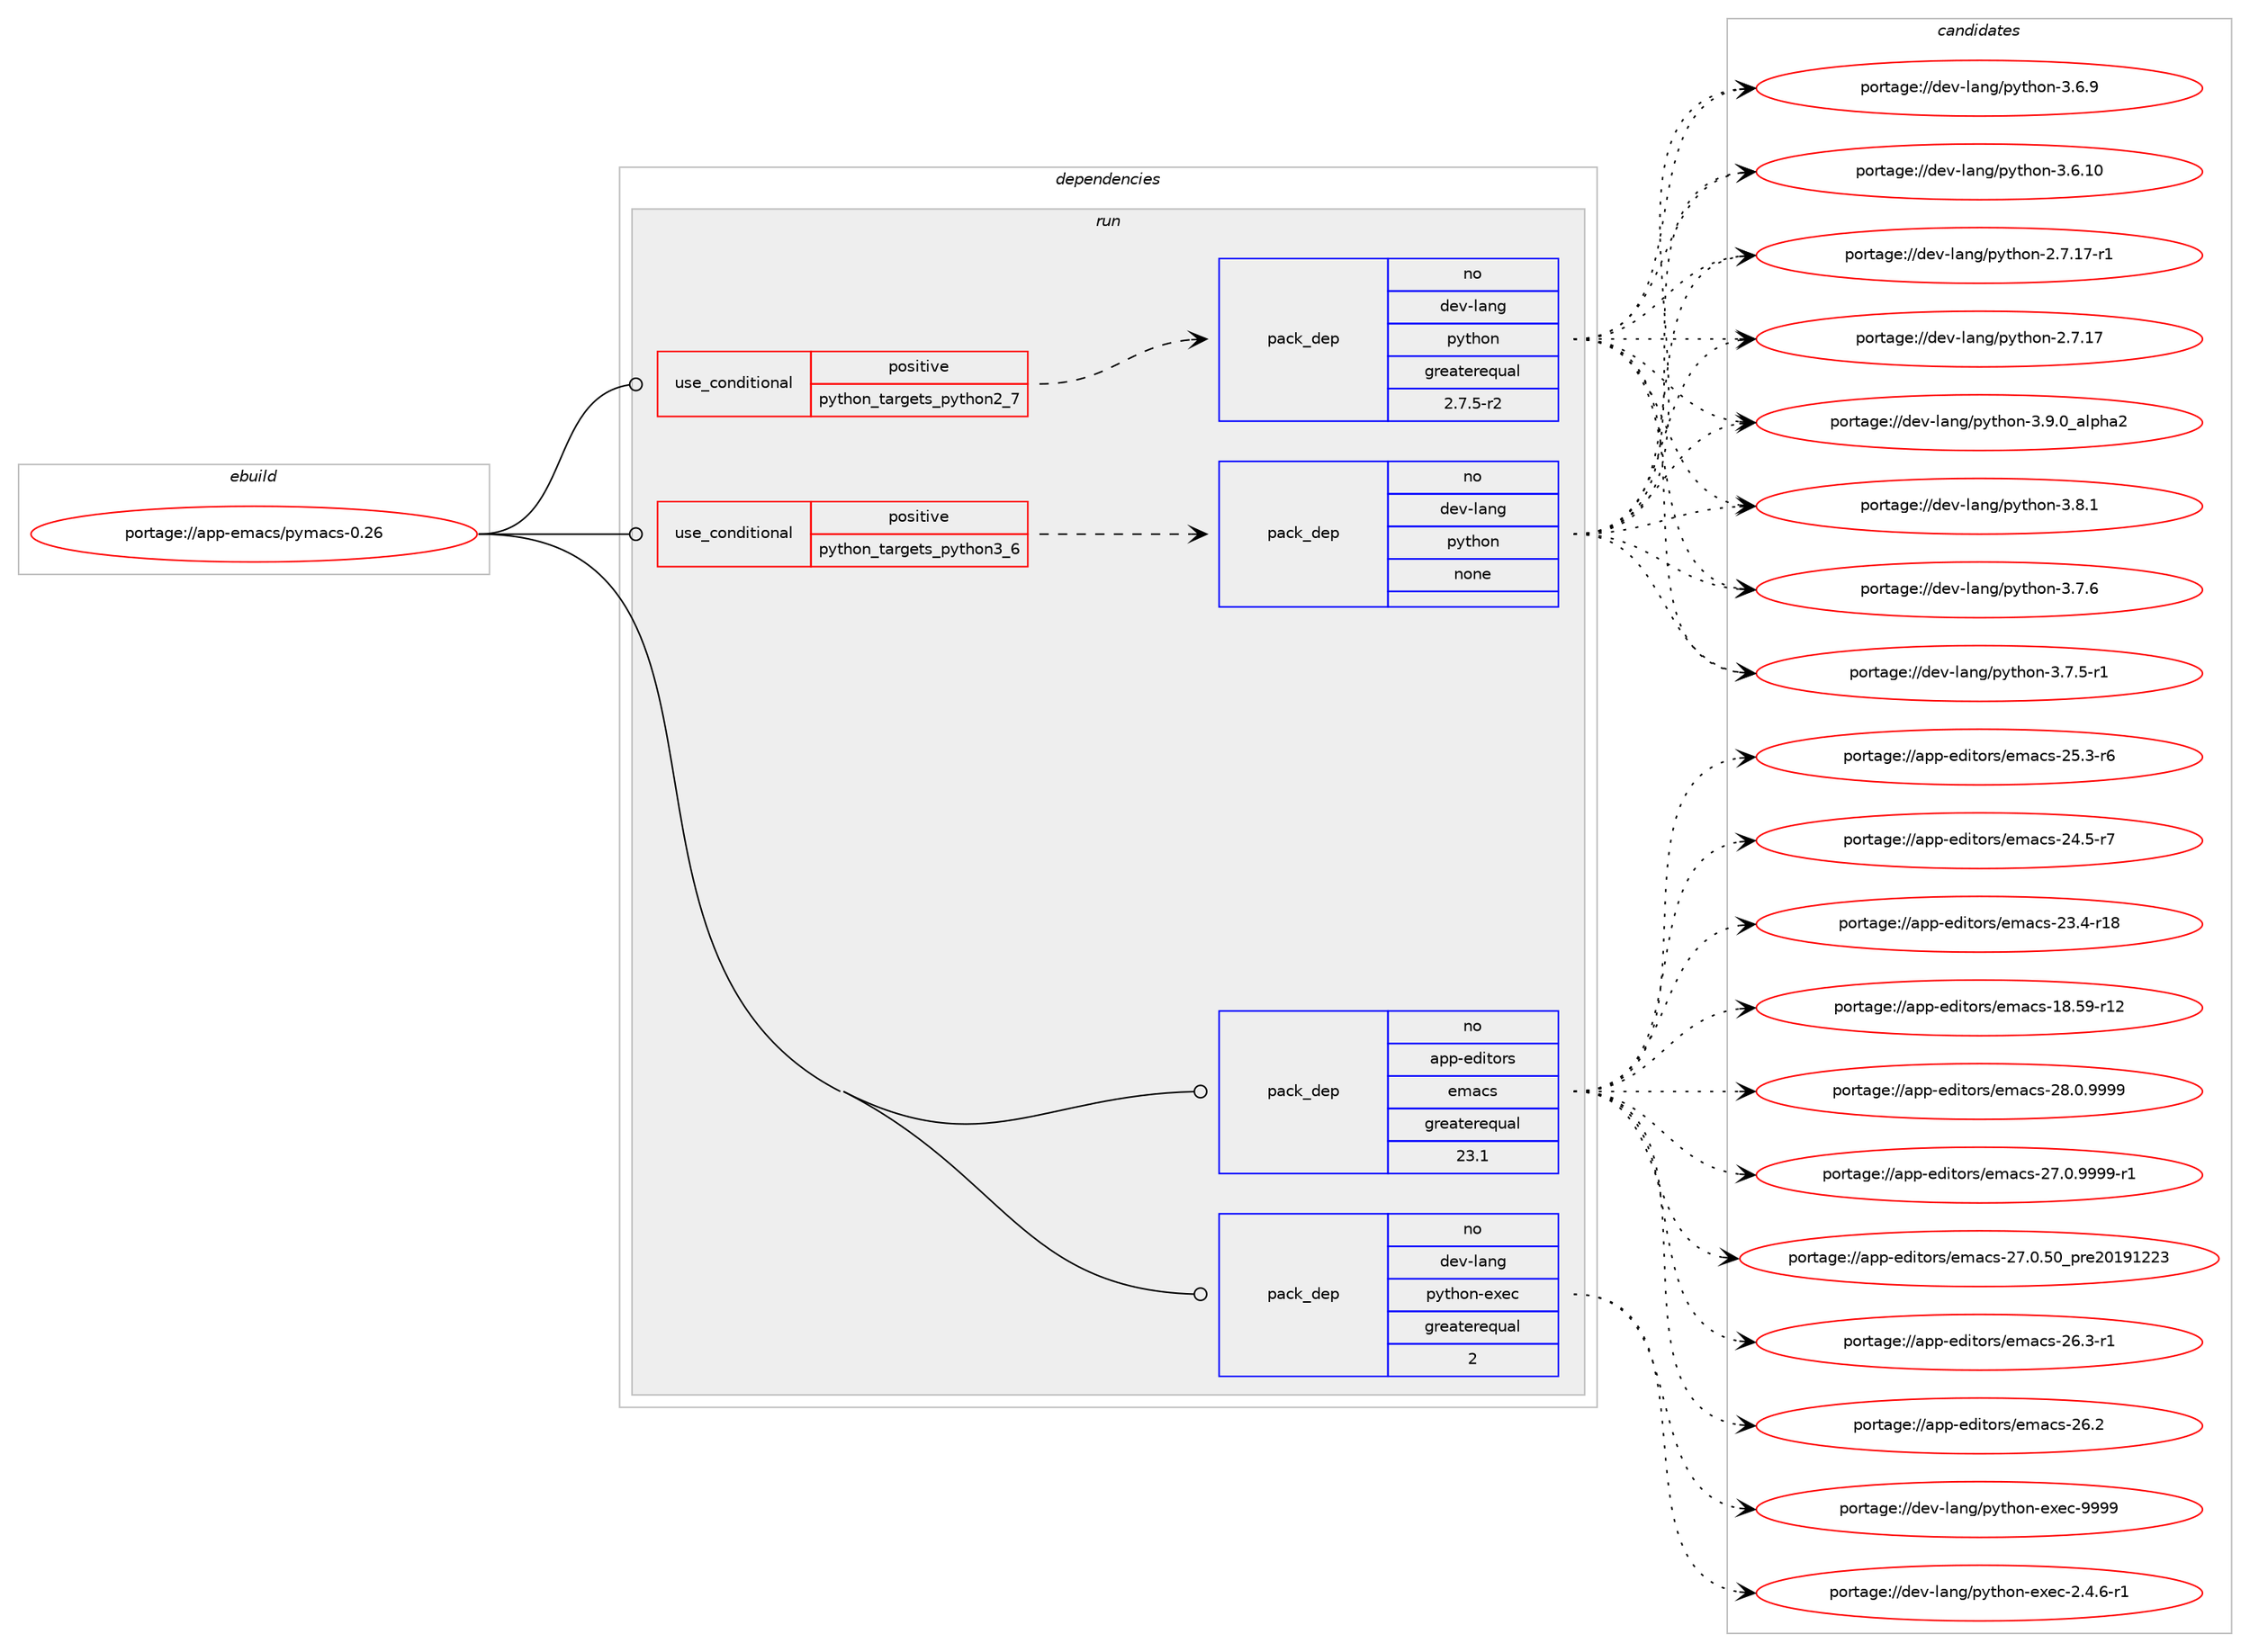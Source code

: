 digraph prolog {

# *************
# Graph options
# *************

newrank=true;
concentrate=true;
compound=true;
graph [rankdir=LR,fontname=Helvetica,fontsize=10,ranksep=1.5];#, ranksep=2.5, nodesep=0.2];
edge  [arrowhead=vee];
node  [fontname=Helvetica,fontsize=10];

# **********
# The ebuild
# **********

subgraph cluster_leftcol {
color=gray;
label=<<i>ebuild</i>>;
id [label="portage://app-emacs/pymacs-0.26", color=red, width=4, href="../app-emacs/pymacs-0.26.svg"];
}

# ****************
# The dependencies
# ****************

subgraph cluster_midcol {
color=gray;
label=<<i>dependencies</i>>;
subgraph cluster_compile {
fillcolor="#eeeeee";
style=filled;
label=<<i>compile</i>>;
}
subgraph cluster_compileandrun {
fillcolor="#eeeeee";
style=filled;
label=<<i>compile and run</i>>;
}
subgraph cluster_run {
fillcolor="#eeeeee";
style=filled;
label=<<i>run</i>>;
subgraph cond149231 {
dependency633585 [label=<<TABLE BORDER="0" CELLBORDER="1" CELLSPACING="0" CELLPADDING="4"><TR><TD ROWSPAN="3" CELLPADDING="10">use_conditional</TD></TR><TR><TD>positive</TD></TR><TR><TD>python_targets_python2_7</TD></TR></TABLE>>, shape=none, color=red];
subgraph pack475946 {
dependency633586 [label=<<TABLE BORDER="0" CELLBORDER="1" CELLSPACING="0" CELLPADDING="4" WIDTH="220"><TR><TD ROWSPAN="6" CELLPADDING="30">pack_dep</TD></TR><TR><TD WIDTH="110">no</TD></TR><TR><TD>dev-lang</TD></TR><TR><TD>python</TD></TR><TR><TD>greaterequal</TD></TR><TR><TD>2.7.5-r2</TD></TR></TABLE>>, shape=none, color=blue];
}
dependency633585:e -> dependency633586:w [weight=20,style="dashed",arrowhead="vee"];
}
id:e -> dependency633585:w [weight=20,style="solid",arrowhead="odot"];
subgraph cond149232 {
dependency633587 [label=<<TABLE BORDER="0" CELLBORDER="1" CELLSPACING="0" CELLPADDING="4"><TR><TD ROWSPAN="3" CELLPADDING="10">use_conditional</TD></TR><TR><TD>positive</TD></TR><TR><TD>python_targets_python3_6</TD></TR></TABLE>>, shape=none, color=red];
subgraph pack475947 {
dependency633588 [label=<<TABLE BORDER="0" CELLBORDER="1" CELLSPACING="0" CELLPADDING="4" WIDTH="220"><TR><TD ROWSPAN="6" CELLPADDING="30">pack_dep</TD></TR><TR><TD WIDTH="110">no</TD></TR><TR><TD>dev-lang</TD></TR><TR><TD>python</TD></TR><TR><TD>none</TD></TR><TR><TD></TD></TR></TABLE>>, shape=none, color=blue];
}
dependency633587:e -> dependency633588:w [weight=20,style="dashed",arrowhead="vee"];
}
id:e -> dependency633587:w [weight=20,style="solid",arrowhead="odot"];
subgraph pack475948 {
dependency633589 [label=<<TABLE BORDER="0" CELLBORDER="1" CELLSPACING="0" CELLPADDING="4" WIDTH="220"><TR><TD ROWSPAN="6" CELLPADDING="30">pack_dep</TD></TR><TR><TD WIDTH="110">no</TD></TR><TR><TD>app-editors</TD></TR><TR><TD>emacs</TD></TR><TR><TD>greaterequal</TD></TR><TR><TD>23.1</TD></TR></TABLE>>, shape=none, color=blue];
}
id:e -> dependency633589:w [weight=20,style="solid",arrowhead="odot"];
subgraph pack475949 {
dependency633590 [label=<<TABLE BORDER="0" CELLBORDER="1" CELLSPACING="0" CELLPADDING="4" WIDTH="220"><TR><TD ROWSPAN="6" CELLPADDING="30">pack_dep</TD></TR><TR><TD WIDTH="110">no</TD></TR><TR><TD>dev-lang</TD></TR><TR><TD>python-exec</TD></TR><TR><TD>greaterequal</TD></TR><TR><TD>2</TD></TR></TABLE>>, shape=none, color=blue];
}
id:e -> dependency633590:w [weight=20,style="solid",arrowhead="odot"];
}
}

# **************
# The candidates
# **************

subgraph cluster_choices {
rank=same;
color=gray;
label=<<i>candidates</i>>;

subgraph choice475946 {
color=black;
nodesep=1;
choice10010111845108971101034711212111610411111045514657464895971081121049750 [label="portage://dev-lang/python-3.9.0_alpha2", color=red, width=4,href="../dev-lang/python-3.9.0_alpha2.svg"];
choice100101118451089711010347112121116104111110455146564649 [label="portage://dev-lang/python-3.8.1", color=red, width=4,href="../dev-lang/python-3.8.1.svg"];
choice100101118451089711010347112121116104111110455146554654 [label="portage://dev-lang/python-3.7.6", color=red, width=4,href="../dev-lang/python-3.7.6.svg"];
choice1001011184510897110103471121211161041111104551465546534511449 [label="portage://dev-lang/python-3.7.5-r1", color=red, width=4,href="../dev-lang/python-3.7.5-r1.svg"];
choice100101118451089711010347112121116104111110455146544657 [label="portage://dev-lang/python-3.6.9", color=red, width=4,href="../dev-lang/python-3.6.9.svg"];
choice10010111845108971101034711212111610411111045514654464948 [label="portage://dev-lang/python-3.6.10", color=red, width=4,href="../dev-lang/python-3.6.10.svg"];
choice100101118451089711010347112121116104111110455046554649554511449 [label="portage://dev-lang/python-2.7.17-r1", color=red, width=4,href="../dev-lang/python-2.7.17-r1.svg"];
choice10010111845108971101034711212111610411111045504655464955 [label="portage://dev-lang/python-2.7.17", color=red, width=4,href="../dev-lang/python-2.7.17.svg"];
dependency633586:e -> choice10010111845108971101034711212111610411111045514657464895971081121049750:w [style=dotted,weight="100"];
dependency633586:e -> choice100101118451089711010347112121116104111110455146564649:w [style=dotted,weight="100"];
dependency633586:e -> choice100101118451089711010347112121116104111110455146554654:w [style=dotted,weight="100"];
dependency633586:e -> choice1001011184510897110103471121211161041111104551465546534511449:w [style=dotted,weight="100"];
dependency633586:e -> choice100101118451089711010347112121116104111110455146544657:w [style=dotted,weight="100"];
dependency633586:e -> choice10010111845108971101034711212111610411111045514654464948:w [style=dotted,weight="100"];
dependency633586:e -> choice100101118451089711010347112121116104111110455046554649554511449:w [style=dotted,weight="100"];
dependency633586:e -> choice10010111845108971101034711212111610411111045504655464955:w [style=dotted,weight="100"];
}
subgraph choice475947 {
color=black;
nodesep=1;
choice10010111845108971101034711212111610411111045514657464895971081121049750 [label="portage://dev-lang/python-3.9.0_alpha2", color=red, width=4,href="../dev-lang/python-3.9.0_alpha2.svg"];
choice100101118451089711010347112121116104111110455146564649 [label="portage://dev-lang/python-3.8.1", color=red, width=4,href="../dev-lang/python-3.8.1.svg"];
choice100101118451089711010347112121116104111110455146554654 [label="portage://dev-lang/python-3.7.6", color=red, width=4,href="../dev-lang/python-3.7.6.svg"];
choice1001011184510897110103471121211161041111104551465546534511449 [label="portage://dev-lang/python-3.7.5-r1", color=red, width=4,href="../dev-lang/python-3.7.5-r1.svg"];
choice100101118451089711010347112121116104111110455146544657 [label="portage://dev-lang/python-3.6.9", color=red, width=4,href="../dev-lang/python-3.6.9.svg"];
choice10010111845108971101034711212111610411111045514654464948 [label="portage://dev-lang/python-3.6.10", color=red, width=4,href="../dev-lang/python-3.6.10.svg"];
choice100101118451089711010347112121116104111110455046554649554511449 [label="portage://dev-lang/python-2.7.17-r1", color=red, width=4,href="../dev-lang/python-2.7.17-r1.svg"];
choice10010111845108971101034711212111610411111045504655464955 [label="portage://dev-lang/python-2.7.17", color=red, width=4,href="../dev-lang/python-2.7.17.svg"];
dependency633588:e -> choice10010111845108971101034711212111610411111045514657464895971081121049750:w [style=dotted,weight="100"];
dependency633588:e -> choice100101118451089711010347112121116104111110455146564649:w [style=dotted,weight="100"];
dependency633588:e -> choice100101118451089711010347112121116104111110455146554654:w [style=dotted,weight="100"];
dependency633588:e -> choice1001011184510897110103471121211161041111104551465546534511449:w [style=dotted,weight="100"];
dependency633588:e -> choice100101118451089711010347112121116104111110455146544657:w [style=dotted,weight="100"];
dependency633588:e -> choice10010111845108971101034711212111610411111045514654464948:w [style=dotted,weight="100"];
dependency633588:e -> choice100101118451089711010347112121116104111110455046554649554511449:w [style=dotted,weight="100"];
dependency633588:e -> choice10010111845108971101034711212111610411111045504655464955:w [style=dotted,weight="100"];
}
subgraph choice475948 {
color=black;
nodesep=1;
choice971121124510110010511611111411547101109979911545505646484657575757 [label="portage://app-editors/emacs-28.0.9999", color=red, width=4,href="../app-editors/emacs-28.0.9999.svg"];
choice9711211245101100105116111114115471011099799115455055464846575757574511449 [label="portage://app-editors/emacs-27.0.9999-r1", color=red, width=4,href="../app-editors/emacs-27.0.9999-r1.svg"];
choice97112112451011001051161111141154710110997991154550554648465348951121141015048495749505051 [label="portage://app-editors/emacs-27.0.50_pre20191223", color=red, width=4,href="../app-editors/emacs-27.0.50_pre20191223.svg"];
choice971121124510110010511611111411547101109979911545505446514511449 [label="portage://app-editors/emacs-26.3-r1", color=red, width=4,href="../app-editors/emacs-26.3-r1.svg"];
choice97112112451011001051161111141154710110997991154550544650 [label="portage://app-editors/emacs-26.2", color=red, width=4,href="../app-editors/emacs-26.2.svg"];
choice971121124510110010511611111411547101109979911545505346514511454 [label="portage://app-editors/emacs-25.3-r6", color=red, width=4,href="../app-editors/emacs-25.3-r6.svg"];
choice971121124510110010511611111411547101109979911545505246534511455 [label="portage://app-editors/emacs-24.5-r7", color=red, width=4,href="../app-editors/emacs-24.5-r7.svg"];
choice97112112451011001051161111141154710110997991154550514652451144956 [label="portage://app-editors/emacs-23.4-r18", color=red, width=4,href="../app-editors/emacs-23.4-r18.svg"];
choice9711211245101100105116111114115471011099799115454956465357451144950 [label="portage://app-editors/emacs-18.59-r12", color=red, width=4,href="../app-editors/emacs-18.59-r12.svg"];
dependency633589:e -> choice971121124510110010511611111411547101109979911545505646484657575757:w [style=dotted,weight="100"];
dependency633589:e -> choice9711211245101100105116111114115471011099799115455055464846575757574511449:w [style=dotted,weight="100"];
dependency633589:e -> choice97112112451011001051161111141154710110997991154550554648465348951121141015048495749505051:w [style=dotted,weight="100"];
dependency633589:e -> choice971121124510110010511611111411547101109979911545505446514511449:w [style=dotted,weight="100"];
dependency633589:e -> choice97112112451011001051161111141154710110997991154550544650:w [style=dotted,weight="100"];
dependency633589:e -> choice971121124510110010511611111411547101109979911545505346514511454:w [style=dotted,weight="100"];
dependency633589:e -> choice971121124510110010511611111411547101109979911545505246534511455:w [style=dotted,weight="100"];
dependency633589:e -> choice97112112451011001051161111141154710110997991154550514652451144956:w [style=dotted,weight="100"];
dependency633589:e -> choice9711211245101100105116111114115471011099799115454956465357451144950:w [style=dotted,weight="100"];
}
subgraph choice475949 {
color=black;
nodesep=1;
choice10010111845108971101034711212111610411111045101120101994557575757 [label="portage://dev-lang/python-exec-9999", color=red, width=4,href="../dev-lang/python-exec-9999.svg"];
choice10010111845108971101034711212111610411111045101120101994550465246544511449 [label="portage://dev-lang/python-exec-2.4.6-r1", color=red, width=4,href="../dev-lang/python-exec-2.4.6-r1.svg"];
dependency633590:e -> choice10010111845108971101034711212111610411111045101120101994557575757:w [style=dotted,weight="100"];
dependency633590:e -> choice10010111845108971101034711212111610411111045101120101994550465246544511449:w [style=dotted,weight="100"];
}
}

}
